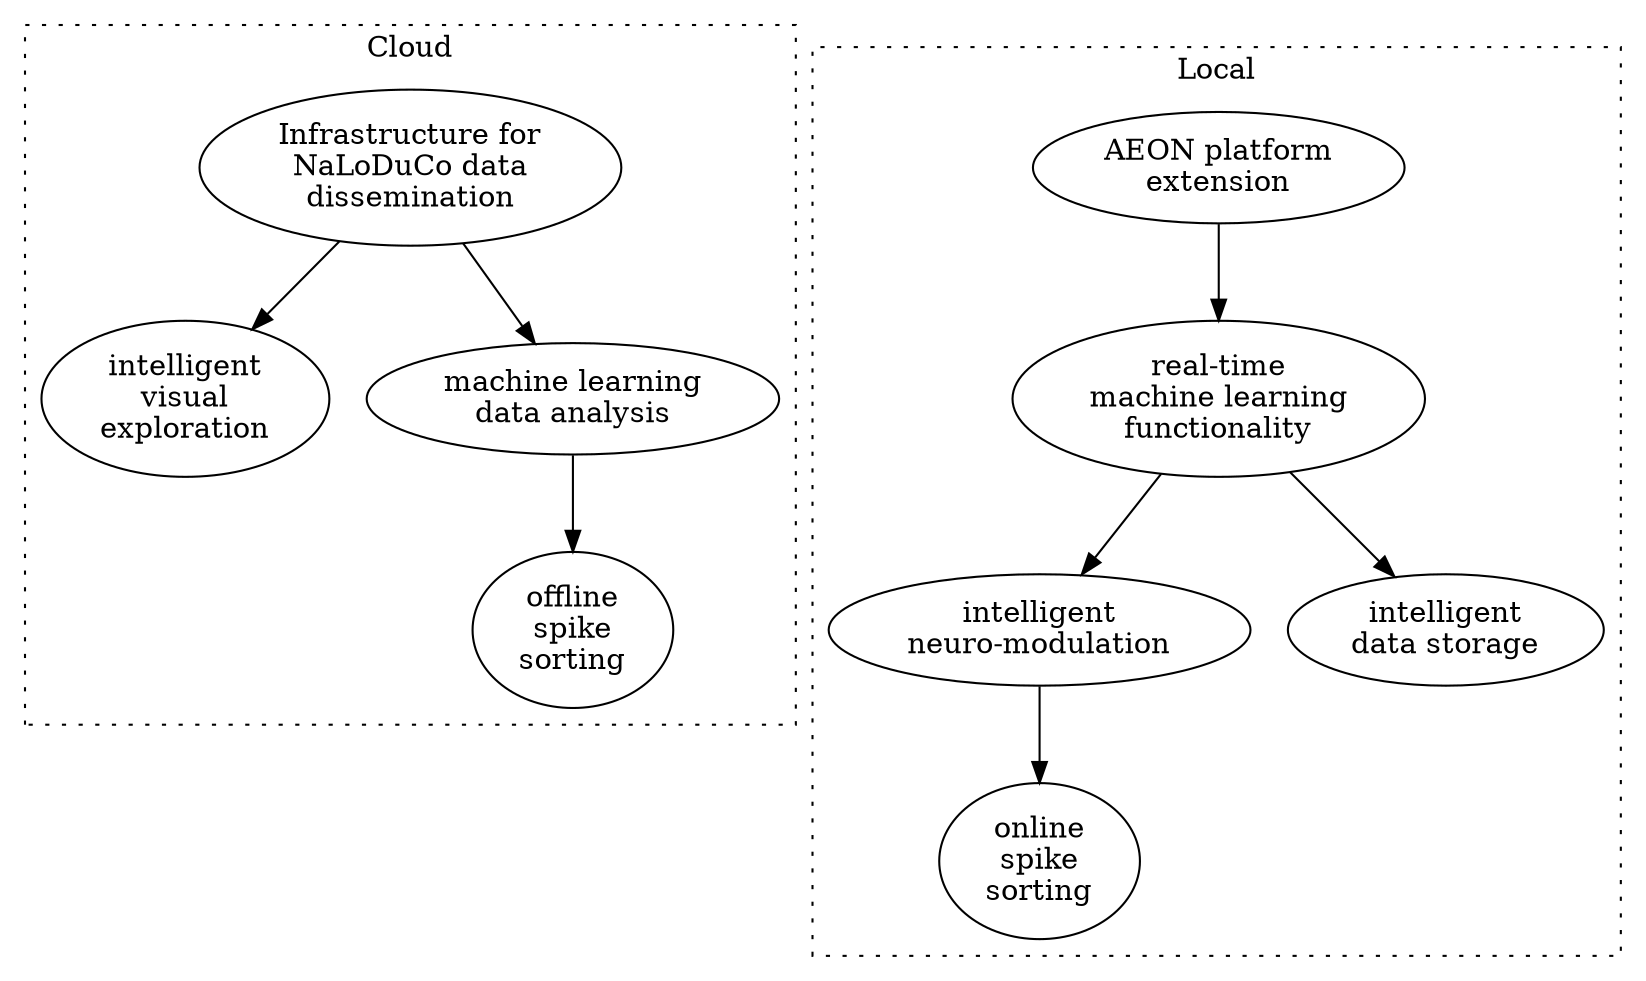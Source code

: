 digraph g {
  subgraph cluster_cloud { 
    dissemination [label=<<FONT COLOR="BLACK">Infrastructure for<br/>NaLoDuCo data<br/>dissemination</FONT>>];
    visualExploration [label=<<FONT COLOR="BLACK">intelligent<br/>visual<br/>exploration</FONT>>];
    dataAnalysis [label=<<FONT COLOR="BLACK">machine learning<br/>data analysis</FONT>>];
    offlineSpikeSorting [label=<<FONT COLOR="BLACK">offline<br/>spike<br/>sorting</FONT>>];
    dissemination -> visualExploration;
    dissemination -> dataAnalysis;
    dataAnalysis -> offlineSpikeSorting;
    label="Cloud";
    graph[style=dotted];
  }
  subgraph cluster_local { 
    aeonExtension [label=<<FONT COLOR="BLACK">AEON platform<br/>extension</FONT>>];
    realTimeML [label=<<FONT COLOR="BLACK">real-time<br/>machine learning<br/>functionality</FONT>>];
    onlineSpikeSorting [label=<<FONT COLOR="BLACK">online<br/>spike<br/>sorting</FONT>>];
    neuroModulation [label=<<FONT COLOR="BLACK">intelligent<br/>neuro-modulation</FONT>>];
    selectiveStorage [label=<<FONT COLOR="BLACK">intelligent<br/>data storage</FONT>>];
    aeonExtension -> realTimeML;
    realTimeML -> neuroModulation;
    realTimeML -> selectiveStorage;
    neuroModulation -> onlineSpikeSorting;
    label="Local";
    graph[style=dotted];
  }
}
